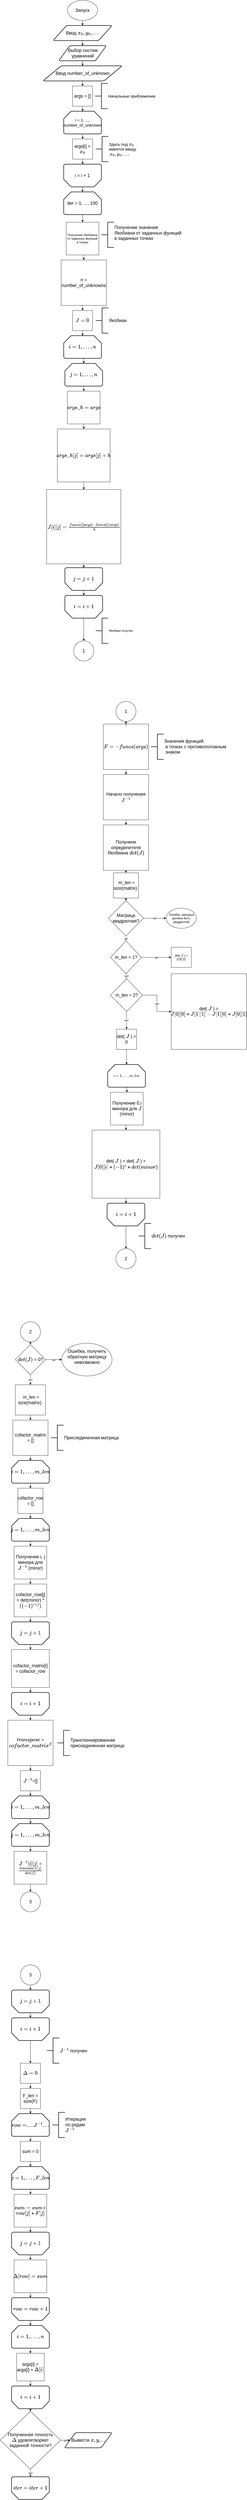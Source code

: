 <mxfile version="23.1.5" type="device">
  <diagram name="Страница — 1" id="Jx-gneLcQcKFuKiw0WaO">
    <mxGraphModel dx="2266" dy="2909" grid="1" gridSize="10" guides="1" tooltips="1" connect="1" arrows="1" fold="1" page="1" pageScale="1" pageWidth="2000" pageHeight="2000" math="1" shadow="0">
      <root>
        <mxCell id="0" />
        <mxCell id="1" parent="0" />
        <mxCell id="Im4TZL-OnJwSOrf0bsIy-101" style="edgeStyle=orthogonalEdgeStyle;rounded=0;orthogonalLoop=1;jettySize=auto;html=1;exitX=0.5;exitY=1;exitDx=0;exitDy=0;entryX=0.5;entryY=0;entryDx=0;entryDy=0;" edge="1" parent="1" source="Im4TZL-OnJwSOrf0bsIy-1" target="Im4TZL-OnJwSOrf0bsIy-4">
          <mxGeometry relative="1" as="geometry" />
        </mxCell>
        <mxCell id="Im4TZL-OnJwSOrf0bsIy-1" value="&lt;font style=&quot;font-size: 18px;&quot;&gt;Запуск&lt;/font&gt;" style="ellipse;whiteSpace=wrap;html=1;" vertex="1" parent="1">
          <mxGeometry x="1347.37" y="-50" width="120" height="80" as="geometry" />
        </mxCell>
        <mxCell id="Im4TZL-OnJwSOrf0bsIy-103" style="edgeStyle=orthogonalEdgeStyle;rounded=0;orthogonalLoop=1;jettySize=auto;html=1;exitX=0.5;exitY=1;exitDx=0;exitDy=0;entryX=0.5;entryY=0;entryDx=0;entryDy=0;" edge="1" parent="1" source="Im4TZL-OnJwSOrf0bsIy-3" target="Im4TZL-OnJwSOrf0bsIy-88">
          <mxGeometry relative="1" as="geometry" />
        </mxCell>
        <mxCell id="Im4TZL-OnJwSOrf0bsIy-3" value="&lt;span style=&quot;font-size: 18px;&quot;&gt;Выбор систем уравнений&lt;/span&gt;" style="shape=parallelogram;html=1;strokeWidth=2;perimeter=parallelogramPerimeter;whiteSpace=wrap;rounded=1;arcSize=12;size=0.23;" vertex="1" parent="1">
          <mxGeometry x="1312.62" y="130" width="189.5" height="60" as="geometry" />
        </mxCell>
        <mxCell id="Im4TZL-OnJwSOrf0bsIy-102" style="edgeStyle=orthogonalEdgeStyle;rounded=0;orthogonalLoop=1;jettySize=auto;html=1;exitX=0.5;exitY=1;exitDx=0;exitDy=0;" edge="1" parent="1" source="Im4TZL-OnJwSOrf0bsIy-4" target="Im4TZL-OnJwSOrf0bsIy-3">
          <mxGeometry relative="1" as="geometry" />
        </mxCell>
        <mxCell id="Im4TZL-OnJwSOrf0bsIy-4" value="&lt;span style=&quot;font-size: 18px;&quot;&gt;Ввод \( x_{0}, y_{0}, ... \)&lt;/span&gt;" style="shape=parallelogram;html=1;strokeWidth=2;perimeter=parallelogramPerimeter;whiteSpace=wrap;rounded=1;arcSize=12;size=0.23;" vertex="1" parent="1">
          <mxGeometry x="1290" y="50" width="234.75" height="60" as="geometry" />
        </mxCell>
        <mxCell id="Im4TZL-OnJwSOrf0bsIy-109" style="edgeStyle=orthogonalEdgeStyle;rounded=0;orthogonalLoop=1;jettySize=auto;html=1;exitX=0.5;exitY=1;exitDx=0;exitDy=0;exitPerimeter=0;entryX=0.5;entryY=0;entryDx=0;entryDy=0;" edge="1" parent="1" source="Im4TZL-OnJwSOrf0bsIy-6" target="Im4TZL-OnJwSOrf0bsIy-7">
          <mxGeometry relative="1" as="geometry" />
        </mxCell>
        <mxCell id="Im4TZL-OnJwSOrf0bsIy-6" value="&lt;font style=&quot;font-size: 18px;&quot;&gt;iter = 1, ..., 100&lt;/font&gt;" style="strokeWidth=2;html=1;shape=mxgraph.flowchart.loop_limit;whiteSpace=wrap;" vertex="1" parent="1">
          <mxGeometry x="1332.38" y="710" width="150" height="90" as="geometry" />
        </mxCell>
        <mxCell id="Im4TZL-OnJwSOrf0bsIy-110" style="edgeStyle=orthogonalEdgeStyle;rounded=0;orthogonalLoop=1;jettySize=auto;html=1;exitX=0.5;exitY=1;exitDx=0;exitDy=0;entryX=0.5;entryY=0;entryDx=0;entryDy=0;" edge="1" parent="1" source="Im4TZL-OnJwSOrf0bsIy-7" target="Im4TZL-OnJwSOrf0bsIy-15">
          <mxGeometry relative="1" as="geometry" />
        </mxCell>
        <mxCell id="Im4TZL-OnJwSOrf0bsIy-7" value="Получение Якобиана от заданных функций в точках" style="whiteSpace=wrap;html=1;aspect=fixed;" vertex="1" parent="1">
          <mxGeometry x="1342.38" y="830" width="130" height="130" as="geometry" />
        </mxCell>
        <mxCell id="Im4TZL-OnJwSOrf0bsIy-8" value="&lt;font style=&quot;font-size: 18px;&quot;&gt;Получение значения &lt;br&gt;Якобиана от заданных функций &lt;br&gt;в заданных точках&lt;/font&gt;&lt;div&gt;&lt;br&gt;&lt;/div&gt;" style="strokeWidth=2;html=1;shape=mxgraph.flowchart.annotation_2;align=left;labelPosition=right;pointerEvents=1;" vertex="1" parent="1">
          <mxGeometry x="1482.37" y="830" width="50" height="100" as="geometry" />
        </mxCell>
        <mxCell id="Im4TZL-OnJwSOrf0bsIy-12" value="&lt;font style=&quot;font-size: 18px;&quot;&gt;\( J = 0 \)&lt;/font&gt;" style="whiteSpace=wrap;html=1;aspect=fixed;" vertex="1" parent="1">
          <mxGeometry x="1367.37" y="1180" width="80" height="80" as="geometry" />
        </mxCell>
        <mxCell id="Im4TZL-OnJwSOrf0bsIy-13" value="&lt;font style=&quot;font-size: 18px;&quot;&gt;Якобиан&lt;/font&gt;" style="strokeWidth=2;html=1;shape=mxgraph.flowchart.annotation_2;align=left;labelPosition=right;pointerEvents=1;" vertex="1" parent="1">
          <mxGeometry x="1460" y="1170" width="50" height="100" as="geometry" />
        </mxCell>
        <mxCell id="Im4TZL-OnJwSOrf0bsIy-14" value="&lt;font style=&quot;font-size: 18px;&quot;&gt;\( i = 1, ..., n \)&lt;/font&gt;" style="strokeWidth=2;html=1;shape=mxgraph.flowchart.loop_limit;whiteSpace=wrap;" vertex="1" parent="1">
          <mxGeometry x="1332.38" y="1280" width="150" height="90" as="geometry" />
        </mxCell>
        <mxCell id="Im4TZL-OnJwSOrf0bsIy-111" style="edgeStyle=orthogonalEdgeStyle;rounded=0;orthogonalLoop=1;jettySize=auto;html=1;exitX=0.5;exitY=1;exitDx=0;exitDy=0;entryX=0.5;entryY=0;entryDx=0;entryDy=0;" edge="1" parent="1" source="Im4TZL-OnJwSOrf0bsIy-15" target="Im4TZL-OnJwSOrf0bsIy-12">
          <mxGeometry relative="1" as="geometry" />
        </mxCell>
        <mxCell id="Im4TZL-OnJwSOrf0bsIy-15" value="&lt;font style=&quot;font-size: 18px;&quot;&gt;&amp;nbsp;n =&amp;nbsp; number_of_unknowns&lt;/font&gt;" style="whiteSpace=wrap;html=1;aspect=fixed;" vertex="1" parent="1">
          <mxGeometry x="1322.12" y="980" width="180" height="180" as="geometry" />
        </mxCell>
        <mxCell id="Im4TZL-OnJwSOrf0bsIy-114" style="edgeStyle=orthogonalEdgeStyle;rounded=0;orthogonalLoop=1;jettySize=auto;html=1;exitX=0.5;exitY=1;exitDx=0;exitDy=0;exitPerimeter=0;entryX=0.5;entryY=0;entryDx=0;entryDy=0;" edge="1" parent="1" source="Im4TZL-OnJwSOrf0bsIy-16" target="Im4TZL-OnJwSOrf0bsIy-19">
          <mxGeometry relative="1" as="geometry" />
        </mxCell>
        <mxCell id="Im4TZL-OnJwSOrf0bsIy-16" value="&lt;font style=&quot;font-size: 18px;&quot;&gt;\( j = 1, ..., n \)&lt;/font&gt;" style="strokeWidth=2;html=1;shape=mxgraph.flowchart.loop_limit;whiteSpace=wrap;" vertex="1" parent="1">
          <mxGeometry x="1337.12" y="1390" width="150" height="90" as="geometry" />
        </mxCell>
        <mxCell id="Im4TZL-OnJwSOrf0bsIy-116" style="edgeStyle=orthogonalEdgeStyle;rounded=0;orthogonalLoop=1;jettySize=auto;html=1;exitX=0.5;exitY=1;exitDx=0;exitDy=0;entryX=0.5;entryY=0;entryDx=0;entryDy=0;" edge="1" parent="1" source="Im4TZL-OnJwSOrf0bsIy-17" target="Im4TZL-OnJwSOrf0bsIy-18">
          <mxGeometry relative="1" as="geometry" />
        </mxCell>
        <mxCell id="Im4TZL-OnJwSOrf0bsIy-17" value="&lt;font style=&quot;font-size: 18px;&quot;&gt;\( args\_h[j] = args[j] + h \)&lt;/font&gt;" style="whiteSpace=wrap;html=1;aspect=fixed;" vertex="1" parent="1">
          <mxGeometry x="1307.12" y="1650" width="210" height="210" as="geometry" />
        </mxCell>
        <mxCell id="Im4TZL-OnJwSOrf0bsIy-18" value="&lt;font style=&quot;font-size: 18px;&quot;&gt;\( J[i][j] = \frac{funcs[i][args]-funcs[i](args)}{h} \)&lt;/font&gt;" style="whiteSpace=wrap;html=1;aspect=fixed;" vertex="1" parent="1">
          <mxGeometry x="1264.62" y="1890" width="295" height="295" as="geometry" />
        </mxCell>
        <mxCell id="Im4TZL-OnJwSOrf0bsIy-115" style="edgeStyle=orthogonalEdgeStyle;rounded=0;orthogonalLoop=1;jettySize=auto;html=1;exitX=0.5;exitY=1;exitDx=0;exitDy=0;entryX=0.5;entryY=0;entryDx=0;entryDy=0;" edge="1" parent="1" source="Im4TZL-OnJwSOrf0bsIy-19" target="Im4TZL-OnJwSOrf0bsIy-17">
          <mxGeometry relative="1" as="geometry" />
        </mxCell>
        <mxCell id="Im4TZL-OnJwSOrf0bsIy-19" value="&lt;font style=&quot;font-size: 18px;&quot;&gt;\( args\_h = args\)&lt;/font&gt;" style="whiteSpace=wrap;html=1;aspect=fixed;" vertex="1" parent="1">
          <mxGeometry x="1347.12" y="1500" width="130" height="130" as="geometry" />
        </mxCell>
        <mxCell id="Im4TZL-OnJwSOrf0bsIy-20" value="&lt;font style=&quot;font-size: 18px;&quot;&gt;\( j = j+1 \)&lt;/font&gt;" style="strokeWidth=2;html=1;shape=mxgraph.flowchart.loop_limit;whiteSpace=wrap;rotation=0;flipH=0;flipV=1;" vertex="1" parent="1">
          <mxGeometry x="1337.12" y="2200" width="150" height="90" as="geometry" />
        </mxCell>
        <mxCell id="Im4TZL-OnJwSOrf0bsIy-121" style="edgeStyle=orthogonalEdgeStyle;rounded=0;orthogonalLoop=1;jettySize=auto;html=1;exitX=0.5;exitY=0;exitDx=0;exitDy=0;exitPerimeter=0;entryX=0.5;entryY=0;entryDx=0;entryDy=0;" edge="1" parent="1" source="Im4TZL-OnJwSOrf0bsIy-21" target="Im4TZL-OnJwSOrf0bsIy-119">
          <mxGeometry relative="1" as="geometry" />
        </mxCell>
        <mxCell id="Im4TZL-OnJwSOrf0bsIy-21" value="&lt;font style=&quot;font-size: 18px;&quot;&gt;\( i = i+1 \)&lt;/font&gt;" style="strokeWidth=2;html=1;shape=mxgraph.flowchart.loop_limit;whiteSpace=wrap;rotation=0;flipH=0;flipV=1;" vertex="1" parent="1">
          <mxGeometry x="1337.12" y="2310" width="150" height="90" as="geometry" />
        </mxCell>
        <mxCell id="Im4TZL-OnJwSOrf0bsIy-134" style="edgeStyle=orthogonalEdgeStyle;rounded=0;orthogonalLoop=1;jettySize=auto;html=1;exitX=0.5;exitY=1;exitDx=0;exitDy=0;" edge="1" parent="1" source="Im4TZL-OnJwSOrf0bsIy-22" target="Im4TZL-OnJwSOrf0bsIy-23">
          <mxGeometry relative="1" as="geometry" />
        </mxCell>
        <mxCell id="Im4TZL-OnJwSOrf0bsIy-22" value="&lt;font style=&quot;font-size: 18px;&quot;&gt;\( F = -funcs(args) \)&lt;/font&gt;" style="whiteSpace=wrap;html=1;aspect=fixed;" vertex="1" parent="1">
          <mxGeometry x="1490" y="2820" width="180" height="180" as="geometry" />
        </mxCell>
        <mxCell id="Im4TZL-OnJwSOrf0bsIy-133" style="edgeStyle=orthogonalEdgeStyle;rounded=0;orthogonalLoop=1;jettySize=auto;html=1;exitX=0.5;exitY=1;exitDx=0;exitDy=0;entryX=0.5;entryY=0;entryDx=0;entryDy=0;" edge="1" parent="1" source="Im4TZL-OnJwSOrf0bsIy-23" target="Im4TZL-OnJwSOrf0bsIy-24">
          <mxGeometry relative="1" as="geometry" />
        </mxCell>
        <mxCell id="Im4TZL-OnJwSOrf0bsIy-23" value="&lt;font style=&quot;font-size: 18px;&quot;&gt;Начало получения \(J^{-1} \)&lt;/font&gt;" style="whiteSpace=wrap;html=1;aspect=fixed;" vertex="1" parent="1">
          <mxGeometry x="1490" y="3020" width="180" height="180" as="geometry" />
        </mxCell>
        <mxCell id="Im4TZL-OnJwSOrf0bsIy-131" style="edgeStyle=orthogonalEdgeStyle;rounded=0;orthogonalLoop=1;jettySize=auto;html=1;exitX=0.5;exitY=1;exitDx=0;exitDy=0;entryX=0.5;entryY=0;entryDx=0;entryDy=0;" edge="1" parent="1" source="Im4TZL-OnJwSOrf0bsIy-24" target="Im4TZL-OnJwSOrf0bsIy-27">
          <mxGeometry relative="1" as="geometry" />
        </mxCell>
        <mxCell id="Im4TZL-OnJwSOrf0bsIy-24" value="&lt;font style=&quot;font-size: 18px;&quot;&gt;Получене определителя Якобиана \(det(J) \)&lt;/font&gt;" style="whiteSpace=wrap;html=1;aspect=fixed;" vertex="1" parent="1">
          <mxGeometry x="1490" y="3220" width="180" height="180" as="geometry" />
        </mxCell>
        <mxCell id="Im4TZL-OnJwSOrf0bsIy-26" value="Якобиан получен" style="strokeWidth=2;html=1;shape=mxgraph.flowchart.annotation_2;align=left;labelPosition=right;pointerEvents=1;" vertex="1" parent="1">
          <mxGeometry x="1460" y="2400" width="50" height="100" as="geometry" />
        </mxCell>
        <mxCell id="Im4TZL-OnJwSOrf0bsIy-132" style="edgeStyle=orthogonalEdgeStyle;rounded=0;orthogonalLoop=1;jettySize=auto;html=1;exitX=0.5;exitY=1;exitDx=0;exitDy=0;entryX=0.5;entryY=0;entryDx=0;entryDy=0;" edge="1" parent="1" source="Im4TZL-OnJwSOrf0bsIy-27" target="Im4TZL-OnJwSOrf0bsIy-28">
          <mxGeometry relative="1" as="geometry" />
        </mxCell>
        <mxCell id="Im4TZL-OnJwSOrf0bsIy-27" value="&lt;font style=&quot;font-size: 18px;&quot;&gt;&amp;nbsp;m_len = size(matrix)&amp;nbsp;&lt;/font&gt;" style="whiteSpace=wrap;html=1;aspect=fixed;" vertex="1" parent="1">
          <mxGeometry x="1530" y="3410" width="100" height="100" as="geometry" />
        </mxCell>
        <mxCell id="Im4TZL-OnJwSOrf0bsIy-31" value="нет" style="edgeStyle=orthogonalEdgeStyle;rounded=0;orthogonalLoop=1;jettySize=auto;html=1;exitX=1;exitY=0.5;exitDx=0;exitDy=0;entryX=0;entryY=0.5;entryDx=0;entryDy=0;" edge="1" parent="1" source="Im4TZL-OnJwSOrf0bsIy-28" target="Im4TZL-OnJwSOrf0bsIy-30">
          <mxGeometry relative="1" as="geometry" />
        </mxCell>
        <mxCell id="Im4TZL-OnJwSOrf0bsIy-33" value="да" style="edgeStyle=orthogonalEdgeStyle;rounded=0;orthogonalLoop=1;jettySize=auto;html=1;exitX=0.5;exitY=1;exitDx=0;exitDy=0;entryX=0.5;entryY=0;entryDx=0;entryDy=0;" edge="1" parent="1" source="Im4TZL-OnJwSOrf0bsIy-28" target="Im4TZL-OnJwSOrf0bsIy-32">
          <mxGeometry relative="1" as="geometry" />
        </mxCell>
        <mxCell id="Im4TZL-OnJwSOrf0bsIy-28" value="&lt;font style=&quot;font-size: 18px;&quot;&gt;Матрица квадратная?&lt;/font&gt;" style="rhombus;whiteSpace=wrap;html=1;" vertex="1" parent="1">
          <mxGeometry x="1510" y="3520" width="140" height="140" as="geometry" />
        </mxCell>
        <mxCell id="Im4TZL-OnJwSOrf0bsIy-30" value="Ошибка, матрица должна быть квадратной" style="ellipse;whiteSpace=wrap;html=1;" vertex="1" parent="1">
          <mxGeometry x="1740" y="3550" width="120" height="80" as="geometry" />
        </mxCell>
        <mxCell id="Im4TZL-OnJwSOrf0bsIy-37" value="да" style="edgeStyle=orthogonalEdgeStyle;rounded=0;orthogonalLoop=1;jettySize=auto;html=1;exitX=1;exitY=0.5;exitDx=0;exitDy=0;entryX=0;entryY=0.5;entryDx=0;entryDy=0;" edge="1" parent="1" source="Im4TZL-OnJwSOrf0bsIy-32" target="Im4TZL-OnJwSOrf0bsIy-35">
          <mxGeometry relative="1" as="geometry" />
        </mxCell>
        <mxCell id="Im4TZL-OnJwSOrf0bsIy-39" value="нет" style="edgeStyle=orthogonalEdgeStyle;rounded=0;orthogonalLoop=1;jettySize=auto;html=1;exitX=0.5;exitY=1;exitDx=0;exitDy=0;entryX=0.5;entryY=0;entryDx=0;entryDy=0;" edge="1" parent="1" source="Im4TZL-OnJwSOrf0bsIy-32" target="Im4TZL-OnJwSOrf0bsIy-38">
          <mxGeometry relative="1" as="geometry" />
        </mxCell>
        <mxCell id="Im4TZL-OnJwSOrf0bsIy-32" value="&lt;font style=&quot;font-size: 18px;&quot;&gt;m_len = 1?&lt;/font&gt;" style="rhombus;whiteSpace=wrap;html=1;" vertex="1" parent="1">
          <mxGeometry x="1518.56" y="3680" width="122.88" height="130" as="geometry" />
        </mxCell>
        <mxCell id="Im4TZL-OnJwSOrf0bsIy-35" value="det( \(J\) ) = \( J[0][0] \)" style="whiteSpace=wrap;html=1;aspect=fixed;" vertex="1" parent="1">
          <mxGeometry x="1760" y="3705" width="80" height="80" as="geometry" />
        </mxCell>
        <mxCell id="Im4TZL-OnJwSOrf0bsIy-41" value="да" style="edgeStyle=orthogonalEdgeStyle;rounded=0;orthogonalLoop=1;jettySize=auto;html=1;exitX=1;exitY=0.5;exitDx=0;exitDy=0;entryX=0;entryY=0.5;entryDx=0;entryDy=0;" edge="1" parent="1" source="Im4TZL-OnJwSOrf0bsIy-38" target="Im4TZL-OnJwSOrf0bsIy-40">
          <mxGeometry relative="1" as="geometry" />
        </mxCell>
        <mxCell id="Im4TZL-OnJwSOrf0bsIy-130" value="нет" style="edgeStyle=orthogonalEdgeStyle;rounded=0;orthogonalLoop=1;jettySize=auto;html=1;exitX=0.5;exitY=1;exitDx=0;exitDy=0;" edge="1" parent="1" source="Im4TZL-OnJwSOrf0bsIy-38" target="Im4TZL-OnJwSOrf0bsIy-43">
          <mxGeometry relative="1" as="geometry" />
        </mxCell>
        <mxCell id="Im4TZL-OnJwSOrf0bsIy-38" value="&lt;font style=&quot;font-size: 18px;&quot;&gt;m_len = 2?&lt;/font&gt;" style="rhombus;whiteSpace=wrap;html=1;" vertex="1" parent="1">
          <mxGeometry x="1518.56" y="3830" width="127.62" height="130" as="geometry" />
        </mxCell>
        <mxCell id="Im4TZL-OnJwSOrf0bsIy-40" value="&lt;font style=&quot;font-size: 18px;&quot;&gt;det( \(J\) ) = \( J[0][0]*J[1][1]-J[1][0]*J[0][1]&lt;br&gt;&amp;nbsp;\)&lt;/font&gt;" style="whiteSpace=wrap;html=1;aspect=fixed;" vertex="1" parent="1">
          <mxGeometry x="1760" y="3810" width="300" height="300" as="geometry" />
        </mxCell>
        <mxCell id="Im4TZL-OnJwSOrf0bsIy-43" value="&lt;font style=&quot;font-size: 18px;&quot;&gt;det( \(J\) ) = 0&lt;/font&gt;" style="whiteSpace=wrap;html=1;aspect=fixed;" vertex="1" parent="1">
          <mxGeometry x="1542.37" y="4030" width="80" height="80" as="geometry" />
        </mxCell>
        <mxCell id="Im4TZL-OnJwSOrf0bsIy-136" style="edgeStyle=orthogonalEdgeStyle;rounded=0;orthogonalLoop=1;jettySize=auto;html=1;exitX=0.5;exitY=1;exitDx=0;exitDy=0;exitPerimeter=0;entryX=0.5;entryY=0;entryDx=0;entryDy=0;" edge="1" parent="1" source="Im4TZL-OnJwSOrf0bsIy-44" target="Im4TZL-OnJwSOrf0bsIy-49">
          <mxGeometry relative="1" as="geometry" />
        </mxCell>
        <mxCell id="Im4TZL-OnJwSOrf0bsIy-44" value="\( i = 1, ..., m\_len \)" style="strokeWidth=2;html=1;shape=mxgraph.flowchart.loop_limit;whiteSpace=wrap;" vertex="1" parent="1">
          <mxGeometry x="1507.37" y="4170" width="150" height="90" as="geometry" />
        </mxCell>
        <mxCell id="Im4TZL-OnJwSOrf0bsIy-45" style="edgeStyle=orthogonalEdgeStyle;rounded=0;orthogonalLoop=1;jettySize=auto;html=1;exitX=0.5;exitY=1;exitDx=0;exitDy=0;entryX=0.5;entryY=0;entryDx=0;entryDy=0;entryPerimeter=0;" edge="1" parent="1" source="Im4TZL-OnJwSOrf0bsIy-43" target="Im4TZL-OnJwSOrf0bsIy-44">
          <mxGeometry relative="1" as="geometry" />
        </mxCell>
        <mxCell id="Im4TZL-OnJwSOrf0bsIy-140" style="edgeStyle=orthogonalEdgeStyle;rounded=0;orthogonalLoop=1;jettySize=auto;html=1;exitX=0.5;exitY=0;exitDx=0;exitDy=0;exitPerimeter=0;entryX=0.5;entryY=0;entryDx=0;entryDy=0;" edge="1" parent="1" source="Im4TZL-OnJwSOrf0bsIy-46" target="Im4TZL-OnJwSOrf0bsIy-139">
          <mxGeometry relative="1" as="geometry" />
        </mxCell>
        <mxCell id="Im4TZL-OnJwSOrf0bsIy-46" value="&lt;font style=&quot;font-size: 18px;&quot;&gt;\( i = i+1\)&lt;/font&gt;" style="strokeWidth=2;html=1;shape=mxgraph.flowchart.loop_limit;whiteSpace=wrap;flipV=1;" vertex="1" parent="1">
          <mxGeometry x="1505" y="4720" width="150" height="90" as="geometry" />
        </mxCell>
        <mxCell id="Im4TZL-OnJwSOrf0bsIy-47" value="&lt;font style=&quot;font-size: 18px;&quot;&gt;det( \(J\) ) = det( \(J\) ) + \( J[0][i]*(-1)^{i}*det(minor) \)&lt;/font&gt;" style="whiteSpace=wrap;html=1;aspect=fixed;" vertex="1" parent="1">
          <mxGeometry x="1445" y="4430" width="270" height="270" as="geometry" />
        </mxCell>
        <mxCell id="Im4TZL-OnJwSOrf0bsIy-137" style="edgeStyle=orthogonalEdgeStyle;rounded=0;orthogonalLoop=1;jettySize=auto;html=1;exitX=0.5;exitY=1;exitDx=0;exitDy=0;entryX=0.5;entryY=0;entryDx=0;entryDy=0;" edge="1" parent="1" source="Im4TZL-OnJwSOrf0bsIy-49" target="Im4TZL-OnJwSOrf0bsIy-47">
          <mxGeometry relative="1" as="geometry" />
        </mxCell>
        <mxCell id="Im4TZL-OnJwSOrf0bsIy-49" value="&lt;font style=&quot;font-size: 18px;&quot;&gt;Получение 0,i минора для \( J \) (minor)&lt;/font&gt;" style="whiteSpace=wrap;html=1;aspect=fixed;" vertex="1" parent="1">
          <mxGeometry x="1518.56" y="4280" width="130" height="130" as="geometry" />
        </mxCell>
        <mxCell id="Im4TZL-OnJwSOrf0bsIy-55" value="да" style="edgeStyle=orthogonalEdgeStyle;rounded=0;orthogonalLoop=1;jettySize=auto;html=1;exitX=1;exitY=0.5;exitDx=0;exitDy=0;entryX=0;entryY=0.5;entryDx=0;entryDy=0;" edge="1" parent="1" source="Im4TZL-OnJwSOrf0bsIy-52" target="Im4TZL-OnJwSOrf0bsIy-54">
          <mxGeometry relative="1" as="geometry" />
        </mxCell>
        <mxCell id="Im4TZL-OnJwSOrf0bsIy-57" value="нет" style="edgeStyle=orthogonalEdgeStyle;rounded=0;orthogonalLoop=1;jettySize=auto;html=1;exitX=0.5;exitY=1;exitDx=0;exitDy=0;entryX=0.5;entryY=0;entryDx=0;entryDy=0;" edge="1" parent="1" source="Im4TZL-OnJwSOrf0bsIy-52" target="Im4TZL-OnJwSOrf0bsIy-56">
          <mxGeometry relative="1" as="geometry" />
        </mxCell>
        <mxCell id="Im4TZL-OnJwSOrf0bsIy-52" value="&lt;font style=&quot;font-size: 18px;&quot;&gt;\( det(J) \) = 0?&lt;/font&gt;" style="rhombus;whiteSpace=wrap;html=1;" vertex="1" parent="1">
          <mxGeometry x="1140" y="5280" width="120" height="120" as="geometry" />
        </mxCell>
        <mxCell id="Im4TZL-OnJwSOrf0bsIy-53" value="&lt;font style=&quot;font-size: 18px;&quot;&gt;\(det(J) \) получен&lt;/font&gt;" style="strokeWidth=2;html=1;shape=mxgraph.flowchart.annotation_2;align=left;labelPosition=right;pointerEvents=1;" vertex="1" parent="1">
          <mxGeometry x="1630" y="4800" width="50" height="100" as="geometry" />
        </mxCell>
        <mxCell id="Im4TZL-OnJwSOrf0bsIy-54" value="&lt;font style=&quot;font-size: 18px;&quot;&gt;Ошибка, получить обратную матрицу невозможно&lt;/font&gt;&lt;div style=&quot;font-size: 18px;&quot;&gt;&lt;br&gt;&lt;/div&gt;" style="ellipse;whiteSpace=wrap;html=1;" vertex="1" parent="1">
          <mxGeometry x="1324.75" y="5275" width="200" height="130" as="geometry" />
        </mxCell>
        <mxCell id="Im4TZL-OnJwSOrf0bsIy-143" style="edgeStyle=orthogonalEdgeStyle;rounded=0;orthogonalLoop=1;jettySize=auto;html=1;exitX=0.5;exitY=1;exitDx=0;exitDy=0;entryX=0.5;entryY=0;entryDx=0;entryDy=0;" edge="1" parent="1" source="Im4TZL-OnJwSOrf0bsIy-56" target="Im4TZL-OnJwSOrf0bsIy-58">
          <mxGeometry relative="1" as="geometry" />
        </mxCell>
        <mxCell id="Im4TZL-OnJwSOrf0bsIy-56" value="&lt;font style=&quot;font-size: 18px;&quot;&gt;&amp;nbsp;m_len = size(matrix)&amp;nbsp;&lt;/font&gt;" style="whiteSpace=wrap;html=1;aspect=fixed;" vertex="1" parent="1">
          <mxGeometry x="1140" y="5440" width="120" height="120" as="geometry" />
        </mxCell>
        <mxCell id="Im4TZL-OnJwSOrf0bsIy-58" value="&lt;font style=&quot;font-size: 18px;&quot;&gt;cofactor_matrix = []&lt;/font&gt;" style="whiteSpace=wrap;html=1;aspect=fixed;" vertex="1" parent="1">
          <mxGeometry x="1130" y="5580" width="140" height="140" as="geometry" />
        </mxCell>
        <mxCell id="Im4TZL-OnJwSOrf0bsIy-144" style="edgeStyle=orthogonalEdgeStyle;rounded=0;orthogonalLoop=1;jettySize=auto;html=1;exitX=0.5;exitY=1;exitDx=0;exitDy=0;exitPerimeter=0;entryX=0.5;entryY=0;entryDx=0;entryDy=0;" edge="1" parent="1" source="Im4TZL-OnJwSOrf0bsIy-59" target="Im4TZL-OnJwSOrf0bsIy-61">
          <mxGeometry relative="1" as="geometry" />
        </mxCell>
        <mxCell id="Im4TZL-OnJwSOrf0bsIy-59" value="&lt;font style=&quot;font-size: 18px;&quot;&gt;\( i = 1, ..., m\_len \)&lt;/font&gt;" style="strokeWidth=2;html=1;shape=mxgraph.flowchart.loop_limit;whiteSpace=wrap;" vertex="1" parent="1">
          <mxGeometry x="1125" y="5740" width="150" height="90" as="geometry" />
        </mxCell>
        <mxCell id="Im4TZL-OnJwSOrf0bsIy-60" style="edgeStyle=orthogonalEdgeStyle;rounded=0;orthogonalLoop=1;jettySize=auto;html=1;exitX=0.5;exitY=1;exitDx=0;exitDy=0;entryX=0.5;entryY=0;entryDx=0;entryDy=0;entryPerimeter=0;" edge="1" parent="1" source="Im4TZL-OnJwSOrf0bsIy-58" target="Im4TZL-OnJwSOrf0bsIy-59">
          <mxGeometry relative="1" as="geometry" />
        </mxCell>
        <mxCell id="Im4TZL-OnJwSOrf0bsIy-61" value="&lt;font style=&quot;font-size: 18px;&quot;&gt;cofactor_row = []&lt;/font&gt;" style="whiteSpace=wrap;html=1;aspect=fixed;" vertex="1" parent="1">
          <mxGeometry x="1150" y="5850" width="100" height="100" as="geometry" />
        </mxCell>
        <mxCell id="Im4TZL-OnJwSOrf0bsIy-148" style="edgeStyle=orthogonalEdgeStyle;rounded=0;orthogonalLoop=1;jettySize=auto;html=1;exitX=0.5;exitY=1;exitDx=0;exitDy=0;entryX=0.5;entryY=0;entryDx=0;entryDy=0;" edge="1" parent="1" source="Im4TZL-OnJwSOrf0bsIy-62" target="Im4TZL-OnJwSOrf0bsIy-64">
          <mxGeometry relative="1" as="geometry" />
        </mxCell>
        <mxCell id="Im4TZL-OnJwSOrf0bsIy-62" value="&lt;font style=&quot;font-size: 18px;&quot;&gt;Получение i, j минора для \( J^{-1} \) (minor)&lt;/font&gt;" style="whiteSpace=wrap;html=1;aspect=fixed;" vertex="1" parent="1">
          <mxGeometry x="1135" y="6080" width="130" height="130" as="geometry" />
        </mxCell>
        <mxCell id="Im4TZL-OnJwSOrf0bsIy-150" style="edgeStyle=orthogonalEdgeStyle;rounded=0;orthogonalLoop=1;jettySize=auto;html=1;exitX=0.5;exitY=0;exitDx=0;exitDy=0;exitPerimeter=0;entryX=0.5;entryY=0;entryDx=0;entryDy=0;" edge="1" parent="1" source="Im4TZL-OnJwSOrf0bsIy-63" target="Im4TZL-OnJwSOrf0bsIy-66">
          <mxGeometry relative="1" as="geometry" />
        </mxCell>
        <mxCell id="Im4TZL-OnJwSOrf0bsIy-63" value="&lt;font style=&quot;font-size: 18px;&quot;&gt;\( j = j+1\)&lt;/font&gt;" style="strokeWidth=2;html=1;shape=mxgraph.flowchart.loop_limit;whiteSpace=wrap;flipV=1;" vertex="1" parent="1">
          <mxGeometry x="1125" y="6380" width="150" height="90" as="geometry" />
        </mxCell>
        <mxCell id="Im4TZL-OnJwSOrf0bsIy-64" value="&lt;font style=&quot;font-size: 18px;&quot;&gt;cofactor_row[j] = det(minor) * \( ((-1)^{i+j}) \)&lt;/font&gt;" style="whiteSpace=wrap;html=1;aspect=fixed;" vertex="1" parent="1">
          <mxGeometry x="1135" y="6230" width="130" height="130" as="geometry" />
        </mxCell>
        <mxCell id="Im4TZL-OnJwSOrf0bsIy-146" style="edgeStyle=orthogonalEdgeStyle;rounded=0;orthogonalLoop=1;jettySize=auto;html=1;exitX=0.5;exitY=1;exitDx=0;exitDy=0;exitPerimeter=0;" edge="1" parent="1" source="Im4TZL-OnJwSOrf0bsIy-65" target="Im4TZL-OnJwSOrf0bsIy-62">
          <mxGeometry relative="1" as="geometry" />
        </mxCell>
        <mxCell id="Im4TZL-OnJwSOrf0bsIy-65" value="&lt;font style=&quot;font-size: 18px;&quot;&gt;\( j = 1, ..., m\_len \)&lt;/font&gt;" style="strokeWidth=2;html=1;shape=mxgraph.flowchart.loop_limit;whiteSpace=wrap;" vertex="1" parent="1">
          <mxGeometry x="1125" y="5970" width="150" height="90" as="geometry" />
        </mxCell>
        <mxCell id="Im4TZL-OnJwSOrf0bsIy-66" value="&lt;font style=&quot;font-size: 18px;&quot;&gt;cofactor_matrix[i] = cofactor_row&lt;/font&gt;" style="whiteSpace=wrap;html=1;aspect=fixed;" vertex="1" parent="1">
          <mxGeometry x="1125" y="6490" width="150" height="150" as="geometry" />
        </mxCell>
        <mxCell id="Im4TZL-OnJwSOrf0bsIy-152" style="edgeStyle=orthogonalEdgeStyle;rounded=0;orthogonalLoop=1;jettySize=auto;html=1;exitX=0.5;exitY=0;exitDx=0;exitDy=0;exitPerimeter=0;entryX=0.5;entryY=0;entryDx=0;entryDy=0;" edge="1" parent="1" source="Im4TZL-OnJwSOrf0bsIy-67" target="Im4TZL-OnJwSOrf0bsIy-68">
          <mxGeometry relative="1" as="geometry" />
        </mxCell>
        <mxCell id="Im4TZL-OnJwSOrf0bsIy-67" value="&lt;font style=&quot;font-size: 18px;&quot;&gt;\( i = i+1\)&lt;/font&gt;" style="strokeWidth=2;html=1;shape=mxgraph.flowchart.loop_limit;whiteSpace=wrap;flipV=1;" vertex="1" parent="1">
          <mxGeometry x="1125" y="6660" width="150" height="90" as="geometry" />
        </mxCell>
        <mxCell id="Im4TZL-OnJwSOrf0bsIy-153" style="edgeStyle=orthogonalEdgeStyle;rounded=0;orthogonalLoop=1;jettySize=auto;html=1;exitX=0.5;exitY=1;exitDx=0;exitDy=0;entryX=0.5;entryY=0;entryDx=0;entryDy=0;" edge="1" parent="1" source="Im4TZL-OnJwSOrf0bsIy-68" target="Im4TZL-OnJwSOrf0bsIy-71">
          <mxGeometry relative="1" as="geometry" />
        </mxCell>
        <mxCell id="Im4TZL-OnJwSOrf0bsIy-68" value="&lt;font style=&quot;font-size: 18px;&quot;&gt;\( transpose \) =&lt;br&gt;\(&amp;nbsp; cofactor\_matrix^{T} \)&lt;/font&gt;" style="whiteSpace=wrap;html=1;aspect=fixed;" vertex="1" parent="1">
          <mxGeometry x="1110" y="6770" width="180" height="180" as="geometry" />
        </mxCell>
        <mxCell id="Im4TZL-OnJwSOrf0bsIy-69" value="&lt;font style=&quot;font-size: 18px;&quot;&gt;\( i = 1, ..., m\_len \)&lt;/font&gt;" style="strokeWidth=2;html=1;shape=mxgraph.flowchart.loop_limit;whiteSpace=wrap;" vertex="1" parent="1">
          <mxGeometry x="1125" y="7070" width="150" height="90" as="geometry" />
        </mxCell>
        <mxCell id="Im4TZL-OnJwSOrf0bsIy-155" style="edgeStyle=orthogonalEdgeStyle;rounded=0;orthogonalLoop=1;jettySize=auto;html=1;exitX=0.5;exitY=1;exitDx=0;exitDy=0;exitPerimeter=0;entryX=0.5;entryY=0;entryDx=0;entryDy=0;" edge="1" parent="1" source="Im4TZL-OnJwSOrf0bsIy-70" target="Im4TZL-OnJwSOrf0bsIy-72">
          <mxGeometry relative="1" as="geometry" />
        </mxCell>
        <mxCell id="Im4TZL-OnJwSOrf0bsIy-70" value="&lt;font style=&quot;font-size: 18px;&quot;&gt;\( j = 1, ..., m\_len \)&lt;/font&gt;" style="strokeWidth=2;html=1;shape=mxgraph.flowchart.loop_limit;whiteSpace=wrap;" vertex="1" parent="1">
          <mxGeometry x="1125" y="7180" width="150" height="90" as="geometry" />
        </mxCell>
        <mxCell id="Im4TZL-OnJwSOrf0bsIy-71" value="&lt;font style=&quot;font-size: 18px;&quot;&gt;\(J^{-1} \)=[]&lt;/font&gt;" style="whiteSpace=wrap;html=1;aspect=fixed;" vertex="1" parent="1">
          <mxGeometry x="1160" y="6970" width="80" height="80" as="geometry" />
        </mxCell>
        <mxCell id="Im4TZL-OnJwSOrf0bsIy-158" style="edgeStyle=orthogonalEdgeStyle;rounded=0;orthogonalLoop=1;jettySize=auto;html=1;exitX=0.5;exitY=1;exitDx=0;exitDy=0;entryX=0.5;entryY=0;entryDx=0;entryDy=0;" edge="1" parent="1" source="Im4TZL-OnJwSOrf0bsIy-72" target="Im4TZL-OnJwSOrf0bsIy-157">
          <mxGeometry relative="1" as="geometry" />
        </mxCell>
        <mxCell id="Im4TZL-OnJwSOrf0bsIy-72" value="&lt;font style=&quot;font-size: 18px;&quot;&gt;\( J^{-1}[i][j]\) =&lt;br&gt;\( \frac{transose[i][j]}{det(J)} \)&lt;/font&gt;" style="whiteSpace=wrap;html=1;aspect=fixed;" vertex="1" parent="1">
          <mxGeometry x="1135" y="7290" width="130" height="130" as="geometry" />
        </mxCell>
        <mxCell id="Im4TZL-OnJwSOrf0bsIy-73" value="&lt;font style=&quot;font-size: 18px;&quot;&gt;\( j = j+1\)&lt;/font&gt;" style="strokeWidth=2;html=1;shape=mxgraph.flowchart.loop_limit;whiteSpace=wrap;flipV=1;" vertex="1" parent="1">
          <mxGeometry x="1125" y="7840" width="150" height="90" as="geometry" />
        </mxCell>
        <mxCell id="Im4TZL-OnJwSOrf0bsIy-162" style="edgeStyle=orthogonalEdgeStyle;rounded=0;orthogonalLoop=1;jettySize=auto;html=1;exitX=0.5;exitY=0;exitDx=0;exitDy=0;exitPerimeter=0;entryX=0.5;entryY=0;entryDx=0;entryDy=0;" edge="1" parent="1" source="Im4TZL-OnJwSOrf0bsIy-74" target="Im4TZL-OnJwSOrf0bsIy-76">
          <mxGeometry relative="1" as="geometry" />
        </mxCell>
        <mxCell id="Im4TZL-OnJwSOrf0bsIy-74" value="&lt;font style=&quot;font-size: 18px;&quot;&gt;\( i = i+1\)&lt;/font&gt;" style="strokeWidth=2;html=1;shape=mxgraph.flowchart.loop_limit;whiteSpace=wrap;flipV=1;" vertex="1" parent="1">
          <mxGeometry x="1125" y="7950" width="150" height="90" as="geometry" />
        </mxCell>
        <mxCell id="Im4TZL-OnJwSOrf0bsIy-167" style="edgeStyle=orthogonalEdgeStyle;rounded=0;orthogonalLoop=1;jettySize=auto;html=1;exitX=0.5;exitY=1;exitDx=0;exitDy=0;entryX=0.5;entryY=0;entryDx=0;entryDy=0;" edge="1" parent="1" source="Im4TZL-OnJwSOrf0bsIy-76" target="Im4TZL-OnJwSOrf0bsIy-78">
          <mxGeometry relative="1" as="geometry" />
        </mxCell>
        <mxCell id="Im4TZL-OnJwSOrf0bsIy-76" value="&lt;font style=&quot;font-size: 18px;&quot;&gt;\( \Delta = 0 \)&lt;/font&gt;" style="whiteSpace=wrap;html=1;aspect=fixed;" vertex="1" parent="1">
          <mxGeometry x="1160" y="8130" width="80" height="80" as="geometry" />
        </mxCell>
        <mxCell id="Im4TZL-OnJwSOrf0bsIy-169" style="edgeStyle=orthogonalEdgeStyle;rounded=0;orthogonalLoop=1;jettySize=auto;html=1;exitX=0.5;exitY=1;exitDx=0;exitDy=0;exitPerimeter=0;entryX=0.5;entryY=0;entryDx=0;entryDy=0;" edge="1" parent="1" source="Im4TZL-OnJwSOrf0bsIy-77" target="Im4TZL-OnJwSOrf0bsIy-82">
          <mxGeometry relative="1" as="geometry" />
        </mxCell>
        <mxCell id="Im4TZL-OnJwSOrf0bsIy-77" value="&lt;font style=&quot;font-size: 18px;&quot;&gt;\( row = ...J^{-1}... \)&lt;/font&gt;" style="strokeWidth=2;html=1;shape=mxgraph.flowchart.loop_limit;whiteSpace=wrap;" vertex="1" parent="1">
          <mxGeometry x="1125" y="8330" width="150" height="90" as="geometry" />
        </mxCell>
        <mxCell id="Im4TZL-OnJwSOrf0bsIy-78" value="&lt;font style=&quot;font-size: 18px;&quot;&gt;F_len = size(F)&lt;/font&gt;" style="whiteSpace=wrap;html=1;aspect=fixed;" vertex="1" parent="1">
          <mxGeometry x="1160" y="8230" width="80" height="80" as="geometry" />
        </mxCell>
        <mxCell id="Im4TZL-OnJwSOrf0bsIy-172" style="edgeStyle=orthogonalEdgeStyle;rounded=0;orthogonalLoop=1;jettySize=auto;html=1;exitX=0.5;exitY=1;exitDx=0;exitDy=0;exitPerimeter=0;" edge="1" parent="1" source="Im4TZL-OnJwSOrf0bsIy-79" target="Im4TZL-OnJwSOrf0bsIy-83">
          <mxGeometry relative="1" as="geometry" />
        </mxCell>
        <mxCell id="Im4TZL-OnJwSOrf0bsIy-79" value="&lt;font style=&quot;font-size: 18px;&quot;&gt;\( j = 1, ..., F\_len \)&lt;/font&gt;" style="strokeWidth=2;html=1;shape=mxgraph.flowchart.loop_limit;whiteSpace=wrap;" vertex="1" parent="1">
          <mxGeometry x="1125" y="8540" width="150" height="90" as="geometry" />
        </mxCell>
        <mxCell id="Im4TZL-OnJwSOrf0bsIy-82" value="&lt;font style=&quot;font-size: 18px;&quot;&gt;sum = 0&lt;/font&gt;" style="whiteSpace=wrap;html=1;aspect=fixed;" vertex="1" parent="1">
          <mxGeometry x="1160" y="8440" width="80" height="80" as="geometry" />
        </mxCell>
        <mxCell id="Im4TZL-OnJwSOrf0bsIy-83" value="&lt;font style=&quot;font-size: 18px;&quot;&gt;\(&amp;nbsp; sum = sum +\)&lt;br&gt;\( row[j] * F[j] \)&lt;/font&gt;" style="whiteSpace=wrap;html=1;aspect=fixed;" vertex="1" parent="1">
          <mxGeometry x="1135" y="8650" width="130" height="130" as="geometry" />
        </mxCell>
        <mxCell id="Im4TZL-OnJwSOrf0bsIy-176" style="edgeStyle=orthogonalEdgeStyle;rounded=0;orthogonalLoop=1;jettySize=auto;html=1;exitX=0.5;exitY=0;exitDx=0;exitDy=0;exitPerimeter=0;entryX=0.5;entryY=0;entryDx=0;entryDy=0;" edge="1" parent="1" source="Im4TZL-OnJwSOrf0bsIy-84" target="Im4TZL-OnJwSOrf0bsIy-85">
          <mxGeometry relative="1" as="geometry" />
        </mxCell>
        <mxCell id="Im4TZL-OnJwSOrf0bsIy-84" value="&lt;font style=&quot;font-size: 18px;&quot;&gt;\( j = j + 1\)&lt;/font&gt;" style="strokeWidth=2;html=1;shape=mxgraph.flowchart.loop_limit;whiteSpace=wrap;flipV=1;" vertex="1" parent="1">
          <mxGeometry x="1125" y="8800" width="150" height="90" as="geometry" />
        </mxCell>
        <mxCell id="Im4TZL-OnJwSOrf0bsIy-85" value="&lt;font style=&quot;font-size: 18px;&quot;&gt;\( \Delta[row] = sum&amp;nbsp; \)&lt;/font&gt;" style="whiteSpace=wrap;html=1;aspect=fixed;" vertex="1" parent="1">
          <mxGeometry x="1135" y="8910" width="130" height="130" as="geometry" />
        </mxCell>
        <mxCell id="Im4TZL-OnJwSOrf0bsIy-86" value="&lt;font style=&quot;font-size: 18px;&quot;&gt;\( row = row + 1 \)&lt;/font&gt;" style="strokeWidth=2;html=1;shape=mxgraph.flowchart.loop_limit;whiteSpace=wrap;flipV=1;" vertex="1" parent="1">
          <mxGeometry x="1125" y="9060" width="150" height="90" as="geometry" />
        </mxCell>
        <mxCell id="Im4TZL-OnJwSOrf0bsIy-179" style="edgeStyle=orthogonalEdgeStyle;rounded=0;orthogonalLoop=1;jettySize=auto;html=1;exitX=0.5;exitY=1;exitDx=0;exitDy=0;exitPerimeter=0;entryX=0.5;entryY=0;entryDx=0;entryDy=0;" edge="1" parent="1" source="Im4TZL-OnJwSOrf0bsIy-87" target="Im4TZL-OnJwSOrf0bsIy-93">
          <mxGeometry relative="1" as="geometry" />
        </mxCell>
        <mxCell id="Im4TZL-OnJwSOrf0bsIy-87" value="&lt;font style=&quot;font-size: 18px;&quot;&gt;\( i = 1,...,n \)&lt;/font&gt;" style="strokeWidth=2;html=1;shape=mxgraph.flowchart.loop_limit;whiteSpace=wrap;" vertex="1" parent="1">
          <mxGeometry x="1125" y="9170" width="150" height="90" as="geometry" />
        </mxCell>
        <mxCell id="Im4TZL-OnJwSOrf0bsIy-104" style="edgeStyle=orthogonalEdgeStyle;rounded=0;orthogonalLoop=1;jettySize=auto;html=1;exitX=0.5;exitY=1;exitDx=0;exitDy=0;entryX=0.5;entryY=0;entryDx=0;entryDy=0;" edge="1" parent="1" source="Im4TZL-OnJwSOrf0bsIy-88" target="Im4TZL-OnJwSOrf0bsIy-90">
          <mxGeometry relative="1" as="geometry" />
        </mxCell>
        <mxCell id="Im4TZL-OnJwSOrf0bsIy-88" value="&lt;span style=&quot;font-size: 18px;&quot;&gt;Ввод number_of_unknown&lt;/span&gt;" style="shape=parallelogram;html=1;strokeWidth=2;perimeter=parallelogramPerimeter;whiteSpace=wrap;rounded=1;arcSize=12;size=0.23;" vertex="1" parent="1">
          <mxGeometry x="1249.87" y="210" width="315" height="60" as="geometry" />
        </mxCell>
        <mxCell id="Im4TZL-OnJwSOrf0bsIy-106" style="edgeStyle=orthogonalEdgeStyle;rounded=0;orthogonalLoop=1;jettySize=auto;html=1;exitX=0.5;exitY=1;exitDx=0;exitDy=0;exitPerimeter=0;" edge="1" parent="1" source="Im4TZL-OnJwSOrf0bsIy-89" target="Im4TZL-OnJwSOrf0bsIy-91">
          <mxGeometry relative="1" as="geometry" />
        </mxCell>
        <mxCell id="Im4TZL-OnJwSOrf0bsIy-89" value="&lt;font style=&quot;font-size: 16px;&quot;&gt;i = 1, ..., number_of_unknown&lt;/font&gt;" style="strokeWidth=2;html=1;shape=mxgraph.flowchart.loop_limit;whiteSpace=wrap;" vertex="1" parent="1">
          <mxGeometry x="1332.38" y="390" width="150" height="90" as="geometry" />
        </mxCell>
        <mxCell id="Im4TZL-OnJwSOrf0bsIy-90" value="&lt;font style=&quot;font-size: 18px;&quot;&gt;args = []&lt;/font&gt;" style="whiteSpace=wrap;html=1;aspect=fixed;" vertex="1" parent="1">
          <mxGeometry x="1367.37" y="290" width="80" height="80" as="geometry" />
        </mxCell>
        <mxCell id="Im4TZL-OnJwSOrf0bsIy-91" value="&lt;font style=&quot;font-size: 18px;&quot;&gt;args[i] = \( x_{0} \)&lt;/font&gt;" style="whiteSpace=wrap;html=1;aspect=fixed;" vertex="1" parent="1">
          <mxGeometry x="1367.38" y="500" width="80" height="80" as="geometry" />
        </mxCell>
        <mxCell id="Im4TZL-OnJwSOrf0bsIy-92" value="&lt;font style=&quot;font-size: 18px;&quot;&gt;i = i + 1&lt;/font&gt;" style="strokeWidth=2;html=1;shape=mxgraph.flowchart.loop_limit;whiteSpace=wrap;flipV=1;" vertex="1" parent="1">
          <mxGeometry x="1332.37" y="600" width="150" height="90" as="geometry" />
        </mxCell>
        <mxCell id="Im4TZL-OnJwSOrf0bsIy-93" value="&lt;font style=&quot;font-size: 18px;&quot;&gt;args[i] = args[i] + \( \Delta[i] \)&lt;/font&gt;" style="whiteSpace=wrap;html=1;aspect=fixed;" vertex="1" parent="1">
          <mxGeometry x="1145" y="9280" width="110" height="110" as="geometry" />
        </mxCell>
        <mxCell id="Im4TZL-OnJwSOrf0bsIy-99" value="нет" style="edgeStyle=orthogonalEdgeStyle;rounded=0;orthogonalLoop=1;jettySize=auto;html=1;exitX=0.5;exitY=1;exitDx=0;exitDy=0;" edge="1" parent="1" source="Im4TZL-OnJwSOrf0bsIy-94" target="Im4TZL-OnJwSOrf0bsIy-98">
          <mxGeometry relative="1" as="geometry" />
        </mxCell>
        <mxCell id="Im4TZL-OnJwSOrf0bsIy-182" value="да" style="edgeStyle=orthogonalEdgeStyle;rounded=0;orthogonalLoop=1;jettySize=auto;html=1;exitX=1;exitY=0.5;exitDx=0;exitDy=0;entryX=0;entryY=0.5;entryDx=0;entryDy=0;" edge="1" parent="1" source="Im4TZL-OnJwSOrf0bsIy-94" target="Im4TZL-OnJwSOrf0bsIy-95">
          <mxGeometry relative="1" as="geometry" />
        </mxCell>
        <mxCell id="Im4TZL-OnJwSOrf0bsIy-94" value="&lt;font style=&quot;font-size: 18px;&quot;&gt;Полученная точность &lt;br&gt;\( \Delta \) удовлетворяет &lt;br&gt;заданной точности?&lt;/font&gt;" style="rhombus;whiteSpace=wrap;html=1;" vertex="1" parent="1">
          <mxGeometry x="1080" y="9510" width="240" height="230" as="geometry" />
        </mxCell>
        <mxCell id="Im4TZL-OnJwSOrf0bsIy-95" value="&lt;span style=&quot;font-size: 18px;&quot;&gt;Вывести \(x,y,.. \)&lt;/span&gt;" style="shape=parallelogram;html=1;strokeWidth=2;perimeter=parallelogramPerimeter;whiteSpace=wrap;rounded=1;arcSize=12;size=0.23;" vertex="1" parent="1">
          <mxGeometry x="1335.25" y="9595" width="189.5" height="60" as="geometry" />
        </mxCell>
        <mxCell id="Im4TZL-OnJwSOrf0bsIy-181" style="edgeStyle=orthogonalEdgeStyle;rounded=0;orthogonalLoop=1;jettySize=auto;html=1;exitX=0.5;exitY=0;exitDx=0;exitDy=0;exitPerimeter=0;entryX=0.5;entryY=0;entryDx=0;entryDy=0;" edge="1" parent="1" source="Im4TZL-OnJwSOrf0bsIy-97" target="Im4TZL-OnJwSOrf0bsIy-94">
          <mxGeometry relative="1" as="geometry" />
        </mxCell>
        <mxCell id="Im4TZL-OnJwSOrf0bsIy-97" value="&lt;font style=&quot;font-size: 18px;&quot;&gt;\( i = i + 1\)&lt;/font&gt;" style="strokeWidth=2;html=1;shape=mxgraph.flowchart.loop_limit;whiteSpace=wrap;flipV=1;" vertex="1" parent="1">
          <mxGeometry x="1125" y="9410" width="150" height="90" as="geometry" />
        </mxCell>
        <mxCell id="Im4TZL-OnJwSOrf0bsIy-98" value="&lt;font style=&quot;font-size: 18px;&quot;&gt;\( iter = iter + 1\)&lt;/font&gt;" style="strokeWidth=2;html=1;shape=mxgraph.flowchart.loop_limit;whiteSpace=wrap;flipV=1;" vertex="1" parent="1">
          <mxGeometry x="1125" y="9770" width="150" height="90" as="geometry" />
        </mxCell>
        <mxCell id="Im4TZL-OnJwSOrf0bsIy-100" value="&lt;font style=&quot;font-size: 16px;&quot;&gt;Здесь под \(x_{0} \)&lt;br&gt;имеется ввиду&lt;br&gt;&amp;nbsp;\( x_{0}, y_{0}, ... \)&lt;/font&gt;" style="strokeWidth=2;html=1;shape=mxgraph.flowchart.annotation_2;align=left;labelPosition=right;pointerEvents=1;" vertex="1" parent="1">
          <mxGeometry x="1460" y="490" width="50" height="100" as="geometry" />
        </mxCell>
        <mxCell id="Im4TZL-OnJwSOrf0bsIy-105" style="edgeStyle=orthogonalEdgeStyle;rounded=0;orthogonalLoop=1;jettySize=auto;html=1;exitX=0.5;exitY=1;exitDx=0;exitDy=0;entryX=0.5;entryY=0;entryDx=0;entryDy=0;entryPerimeter=0;" edge="1" parent="1" source="Im4TZL-OnJwSOrf0bsIy-90" target="Im4TZL-OnJwSOrf0bsIy-89">
          <mxGeometry relative="1" as="geometry" />
        </mxCell>
        <mxCell id="Im4TZL-OnJwSOrf0bsIy-107" style="edgeStyle=orthogonalEdgeStyle;rounded=0;orthogonalLoop=1;jettySize=auto;html=1;exitX=0.5;exitY=1;exitDx=0;exitDy=0;entryX=0.5;entryY=1;entryDx=0;entryDy=0;entryPerimeter=0;" edge="1" parent="1" source="Im4TZL-OnJwSOrf0bsIy-91" target="Im4TZL-OnJwSOrf0bsIy-92">
          <mxGeometry relative="1" as="geometry" />
        </mxCell>
        <mxCell id="Im4TZL-OnJwSOrf0bsIy-108" style="edgeStyle=orthogonalEdgeStyle;rounded=0;orthogonalLoop=1;jettySize=auto;html=1;exitX=0.5;exitY=0;exitDx=0;exitDy=0;exitPerimeter=0;entryX=0.5;entryY=0;entryDx=0;entryDy=0;entryPerimeter=0;" edge="1" parent="1" source="Im4TZL-OnJwSOrf0bsIy-92" target="Im4TZL-OnJwSOrf0bsIy-6">
          <mxGeometry relative="1" as="geometry" />
        </mxCell>
        <mxCell id="Im4TZL-OnJwSOrf0bsIy-112" style="edgeStyle=orthogonalEdgeStyle;rounded=0;orthogonalLoop=1;jettySize=auto;html=1;exitX=0.5;exitY=1;exitDx=0;exitDy=0;entryX=0.5;entryY=0;entryDx=0;entryDy=0;entryPerimeter=0;" edge="1" parent="1" source="Im4TZL-OnJwSOrf0bsIy-12" target="Im4TZL-OnJwSOrf0bsIy-14">
          <mxGeometry relative="1" as="geometry" />
        </mxCell>
        <mxCell id="Im4TZL-OnJwSOrf0bsIy-113" style="edgeStyle=orthogonalEdgeStyle;rounded=0;orthogonalLoop=1;jettySize=auto;html=1;exitX=0.5;exitY=1;exitDx=0;exitDy=0;exitPerimeter=0;entryX=0.5;entryY=0;entryDx=0;entryDy=0;entryPerimeter=0;" edge="1" parent="1" source="Im4TZL-OnJwSOrf0bsIy-14" target="Im4TZL-OnJwSOrf0bsIy-16">
          <mxGeometry relative="1" as="geometry" />
        </mxCell>
        <mxCell id="Im4TZL-OnJwSOrf0bsIy-117" style="edgeStyle=orthogonalEdgeStyle;rounded=0;orthogonalLoop=1;jettySize=auto;html=1;exitX=0.5;exitY=1;exitDx=0;exitDy=0;entryX=0.5;entryY=1;entryDx=0;entryDy=0;entryPerimeter=0;" edge="1" parent="1" source="Im4TZL-OnJwSOrf0bsIy-18" target="Im4TZL-OnJwSOrf0bsIy-20">
          <mxGeometry relative="1" as="geometry" />
        </mxCell>
        <mxCell id="Im4TZL-OnJwSOrf0bsIy-118" style="edgeStyle=orthogonalEdgeStyle;rounded=0;orthogonalLoop=1;jettySize=auto;html=1;exitX=0.5;exitY=0;exitDx=0;exitDy=0;exitPerimeter=0;entryX=0.5;entryY=1;entryDx=0;entryDy=0;entryPerimeter=0;" edge="1" parent="1" source="Im4TZL-OnJwSOrf0bsIy-20" target="Im4TZL-OnJwSOrf0bsIy-21">
          <mxGeometry relative="1" as="geometry" />
        </mxCell>
        <mxCell id="Im4TZL-OnJwSOrf0bsIy-119" value="&lt;font style=&quot;font-size: 18px;&quot;&gt;1&lt;/font&gt;" style="ellipse;whiteSpace=wrap;html=1;aspect=fixed;" vertex="1" parent="1">
          <mxGeometry x="1372.12" y="2490" width="80" height="80" as="geometry" />
        </mxCell>
        <mxCell id="Im4TZL-OnJwSOrf0bsIy-123" style="edgeStyle=orthogonalEdgeStyle;rounded=0;orthogonalLoop=1;jettySize=auto;html=1;exitX=0.5;exitY=1;exitDx=0;exitDy=0;" edge="1" parent="1" source="Im4TZL-OnJwSOrf0bsIy-122" target="Im4TZL-OnJwSOrf0bsIy-22">
          <mxGeometry relative="1" as="geometry" />
        </mxCell>
        <mxCell id="Im4TZL-OnJwSOrf0bsIy-122" value="&lt;font style=&quot;font-size: 18px;&quot;&gt;1&lt;/font&gt;" style="ellipse;whiteSpace=wrap;html=1;aspect=fixed;" vertex="1" parent="1">
          <mxGeometry x="1540" y="2730" width="80" height="80" as="geometry" />
        </mxCell>
        <mxCell id="Im4TZL-OnJwSOrf0bsIy-124" value="&lt;font style=&quot;font-size: 18px;&quot;&gt;Значения функций&lt;br&gt;&amp;nbsp;в точках с противоположным&lt;br&gt;&amp;nbsp;знаком&lt;/font&gt;" style="strokeWidth=2;html=1;shape=mxgraph.flowchart.annotation_2;align=left;labelPosition=right;pointerEvents=1;" vertex="1" parent="1">
          <mxGeometry x="1680" y="2860" width="50" height="100" as="geometry" />
        </mxCell>
        <mxCell id="Im4TZL-OnJwSOrf0bsIy-138" style="edgeStyle=orthogonalEdgeStyle;rounded=0;orthogonalLoop=1;jettySize=auto;html=1;exitX=0.5;exitY=1;exitDx=0;exitDy=0;entryX=0.5;entryY=1;entryDx=0;entryDy=0;entryPerimeter=0;" edge="1" parent="1" source="Im4TZL-OnJwSOrf0bsIy-47" target="Im4TZL-OnJwSOrf0bsIy-46">
          <mxGeometry relative="1" as="geometry" />
        </mxCell>
        <mxCell id="Im4TZL-OnJwSOrf0bsIy-139" value="&lt;font style=&quot;font-size: 18px;&quot;&gt;2&lt;/font&gt;" style="ellipse;whiteSpace=wrap;html=1;aspect=fixed;" vertex="1" parent="1">
          <mxGeometry x="1540" y="4900" width="80" height="80" as="geometry" />
        </mxCell>
        <mxCell id="Im4TZL-OnJwSOrf0bsIy-142" style="edgeStyle=orthogonalEdgeStyle;rounded=0;orthogonalLoop=1;jettySize=auto;html=1;exitX=0.5;exitY=1;exitDx=0;exitDy=0;entryX=0.5;entryY=0;entryDx=0;entryDy=0;" edge="1" parent="1" source="Im4TZL-OnJwSOrf0bsIy-141" target="Im4TZL-OnJwSOrf0bsIy-52">
          <mxGeometry relative="1" as="geometry" />
        </mxCell>
        <mxCell id="Im4TZL-OnJwSOrf0bsIy-141" value="&lt;font style=&quot;font-size: 18px;&quot;&gt;2&lt;/font&gt;" style="ellipse;whiteSpace=wrap;html=1;aspect=fixed;" vertex="1" parent="1">
          <mxGeometry x="1160" y="5190" width="80" height="80" as="geometry" />
        </mxCell>
        <mxCell id="Im4TZL-OnJwSOrf0bsIy-145" style="edgeStyle=orthogonalEdgeStyle;rounded=0;orthogonalLoop=1;jettySize=auto;html=1;exitX=0.5;exitY=1;exitDx=0;exitDy=0;entryX=0.5;entryY=0;entryDx=0;entryDy=0;entryPerimeter=0;" edge="1" parent="1" source="Im4TZL-OnJwSOrf0bsIy-61" target="Im4TZL-OnJwSOrf0bsIy-65">
          <mxGeometry relative="1" as="geometry" />
        </mxCell>
        <mxCell id="Im4TZL-OnJwSOrf0bsIy-149" style="edgeStyle=orthogonalEdgeStyle;rounded=0;orthogonalLoop=1;jettySize=auto;html=1;exitX=0.5;exitY=1;exitDx=0;exitDy=0;entryX=0.5;entryY=1;entryDx=0;entryDy=0;entryPerimeter=0;" edge="1" parent="1" source="Im4TZL-OnJwSOrf0bsIy-64" target="Im4TZL-OnJwSOrf0bsIy-63">
          <mxGeometry relative="1" as="geometry" />
        </mxCell>
        <mxCell id="Im4TZL-OnJwSOrf0bsIy-151" style="edgeStyle=orthogonalEdgeStyle;rounded=0;orthogonalLoop=1;jettySize=auto;html=1;exitX=0.5;exitY=1;exitDx=0;exitDy=0;entryX=0.5;entryY=1;entryDx=0;entryDy=0;entryPerimeter=0;" edge="1" parent="1" source="Im4TZL-OnJwSOrf0bsIy-66" target="Im4TZL-OnJwSOrf0bsIy-67">
          <mxGeometry relative="1" as="geometry" />
        </mxCell>
        <mxCell id="Im4TZL-OnJwSOrf0bsIy-154" style="edgeStyle=orthogonalEdgeStyle;rounded=0;orthogonalLoop=1;jettySize=auto;html=1;exitX=0.5;exitY=1;exitDx=0;exitDy=0;entryX=0.5;entryY=0;entryDx=0;entryDy=0;entryPerimeter=0;" edge="1" parent="1" source="Im4TZL-OnJwSOrf0bsIy-71" target="Im4TZL-OnJwSOrf0bsIy-69">
          <mxGeometry relative="1" as="geometry" />
        </mxCell>
        <mxCell id="Im4TZL-OnJwSOrf0bsIy-156" style="edgeStyle=orthogonalEdgeStyle;rounded=0;orthogonalLoop=1;jettySize=auto;html=1;exitX=0.5;exitY=1;exitDx=0;exitDy=0;exitPerimeter=0;entryX=0.5;entryY=0;entryDx=0;entryDy=0;entryPerimeter=0;" edge="1" parent="1" source="Im4TZL-OnJwSOrf0bsIy-69" target="Im4TZL-OnJwSOrf0bsIy-70">
          <mxGeometry relative="1" as="geometry" />
        </mxCell>
        <mxCell id="Im4TZL-OnJwSOrf0bsIy-157" value="&lt;font style=&quot;font-size: 18px;&quot;&gt;3&lt;/font&gt;" style="ellipse;whiteSpace=wrap;html=1;aspect=fixed;" vertex="1" parent="1">
          <mxGeometry x="1160" y="7450" width="80" height="80" as="geometry" />
        </mxCell>
        <mxCell id="Im4TZL-OnJwSOrf0bsIy-159" value="&lt;font style=&quot;font-size: 18px;&quot;&gt;3&lt;/font&gt;" style="ellipse;whiteSpace=wrap;html=1;aspect=fixed;" vertex="1" parent="1">
          <mxGeometry x="1160" y="7740" width="80" height="80" as="geometry" />
        </mxCell>
        <mxCell id="Im4TZL-OnJwSOrf0bsIy-160" style="edgeStyle=orthogonalEdgeStyle;rounded=0;orthogonalLoop=1;jettySize=auto;html=1;exitX=0.5;exitY=1;exitDx=0;exitDy=0;entryX=0.5;entryY=1;entryDx=0;entryDy=0;entryPerimeter=0;" edge="1" parent="1" source="Im4TZL-OnJwSOrf0bsIy-159" target="Im4TZL-OnJwSOrf0bsIy-73">
          <mxGeometry relative="1" as="geometry" />
        </mxCell>
        <mxCell id="Im4TZL-OnJwSOrf0bsIy-161" style="edgeStyle=orthogonalEdgeStyle;rounded=0;orthogonalLoop=1;jettySize=auto;html=1;exitX=0.5;exitY=0;exitDx=0;exitDy=0;exitPerimeter=0;entryX=0.5;entryY=1;entryDx=0;entryDy=0;entryPerimeter=0;" edge="1" parent="1" source="Im4TZL-OnJwSOrf0bsIy-73" target="Im4TZL-OnJwSOrf0bsIy-74">
          <mxGeometry relative="1" as="geometry" />
        </mxCell>
        <mxCell id="Im4TZL-OnJwSOrf0bsIy-166" value="&lt;font style=&quot;font-size: 18px;&quot;&gt;\(J^{-1} \) получен&lt;/font&gt;" style="strokeWidth=2;html=1;shape=mxgraph.flowchart.annotation_2;align=left;labelPosition=right;pointerEvents=1;" vertex="1" parent="1">
          <mxGeometry x="1265" y="8030" width="50" height="100" as="geometry" />
        </mxCell>
        <mxCell id="Im4TZL-OnJwSOrf0bsIy-168" style="edgeStyle=orthogonalEdgeStyle;rounded=0;orthogonalLoop=1;jettySize=auto;html=1;exitX=0.5;exitY=1;exitDx=0;exitDy=0;entryX=0.5;entryY=0;entryDx=0;entryDy=0;entryPerimeter=0;" edge="1" parent="1" source="Im4TZL-OnJwSOrf0bsIy-78" target="Im4TZL-OnJwSOrf0bsIy-77">
          <mxGeometry relative="1" as="geometry" />
        </mxCell>
        <mxCell id="Im4TZL-OnJwSOrf0bsIy-170" style="edgeStyle=orthogonalEdgeStyle;rounded=0;orthogonalLoop=1;jettySize=auto;html=1;exitX=0.5;exitY=1;exitDx=0;exitDy=0;entryX=0.5;entryY=0;entryDx=0;entryDy=0;entryPerimeter=0;" edge="1" parent="1" source="Im4TZL-OnJwSOrf0bsIy-82" target="Im4TZL-OnJwSOrf0bsIy-79">
          <mxGeometry relative="1" as="geometry" />
        </mxCell>
        <mxCell id="Im4TZL-OnJwSOrf0bsIy-174" value="&lt;font style=&quot;font-size: 18px;&quot;&gt;Итерация&lt;br&gt;по рядам&lt;br&gt;\( J^{-1} \)&lt;br&gt;&lt;/font&gt;" style="strokeWidth=2;html=1;shape=mxgraph.flowchart.annotation_2;align=left;labelPosition=right;pointerEvents=1;" vertex="1" parent="1">
          <mxGeometry x="1287.12" y="8325" width="50" height="100" as="geometry" />
        </mxCell>
        <mxCell id="Im4TZL-OnJwSOrf0bsIy-175" style="edgeStyle=orthogonalEdgeStyle;rounded=0;orthogonalLoop=1;jettySize=auto;html=1;exitX=0.5;exitY=1;exitDx=0;exitDy=0;entryX=0.5;entryY=1;entryDx=0;entryDy=0;entryPerimeter=0;" edge="1" parent="1" source="Im4TZL-OnJwSOrf0bsIy-83" target="Im4TZL-OnJwSOrf0bsIy-84">
          <mxGeometry relative="1" as="geometry" />
        </mxCell>
        <mxCell id="Im4TZL-OnJwSOrf0bsIy-177" style="edgeStyle=orthogonalEdgeStyle;rounded=0;orthogonalLoop=1;jettySize=auto;html=1;exitX=0.5;exitY=1;exitDx=0;exitDy=0;entryX=0.5;entryY=1;entryDx=0;entryDy=0;entryPerimeter=0;" edge="1" parent="1" source="Im4TZL-OnJwSOrf0bsIy-85" target="Im4TZL-OnJwSOrf0bsIy-86">
          <mxGeometry relative="1" as="geometry" />
        </mxCell>
        <mxCell id="Im4TZL-OnJwSOrf0bsIy-178" style="edgeStyle=orthogonalEdgeStyle;rounded=0;orthogonalLoop=1;jettySize=auto;html=1;exitX=0.5;exitY=0;exitDx=0;exitDy=0;exitPerimeter=0;entryX=0.5;entryY=0;entryDx=0;entryDy=0;entryPerimeter=0;" edge="1" parent="1" source="Im4TZL-OnJwSOrf0bsIy-86" target="Im4TZL-OnJwSOrf0bsIy-87">
          <mxGeometry relative="1" as="geometry" />
        </mxCell>
        <mxCell id="Im4TZL-OnJwSOrf0bsIy-180" style="edgeStyle=orthogonalEdgeStyle;rounded=0;orthogonalLoop=1;jettySize=auto;html=1;exitX=0.5;exitY=1;exitDx=0;exitDy=0;entryX=0.5;entryY=1;entryDx=0;entryDy=0;entryPerimeter=0;" edge="1" parent="1" source="Im4TZL-OnJwSOrf0bsIy-93" target="Im4TZL-OnJwSOrf0bsIy-97">
          <mxGeometry relative="1" as="geometry" />
        </mxCell>
        <mxCell id="Im4TZL-OnJwSOrf0bsIy-184" value="&lt;span style=&quot;font-size: 16px;&quot;&gt;Начальные приближения&lt;/span&gt;" style="strokeWidth=2;html=1;shape=mxgraph.flowchart.annotation_2;align=left;labelPosition=right;pointerEvents=1;" vertex="1" parent="1">
          <mxGeometry x="1457.37" y="280" width="50" height="100" as="geometry" />
        </mxCell>
        <mxCell id="Im4TZL-OnJwSOrf0bsIy-185" value="&lt;font style=&quot;font-size: 18px;&quot;&gt;Присоединенная матрица&lt;/font&gt;" style="strokeWidth=2;html=1;shape=mxgraph.flowchart.annotation_2;align=left;labelPosition=right;pointerEvents=1;" vertex="1" parent="1">
          <mxGeometry x="1282" y="5600" width="50" height="100" as="geometry" />
        </mxCell>
        <mxCell id="Im4TZL-OnJwSOrf0bsIy-186" value="&lt;font style=&quot;font-size: 18px;&quot;&gt;Транспоннированная&amp;nbsp;&lt;br&gt;присоединенная матрица&lt;/font&gt;" style="strokeWidth=2;html=1;shape=mxgraph.flowchart.annotation_2;align=left;labelPosition=right;pointerEvents=1;" vertex="1" parent="1">
          <mxGeometry x="1307" y="6810" width="50" height="100" as="geometry" />
        </mxCell>
      </root>
    </mxGraphModel>
  </diagram>
</mxfile>
